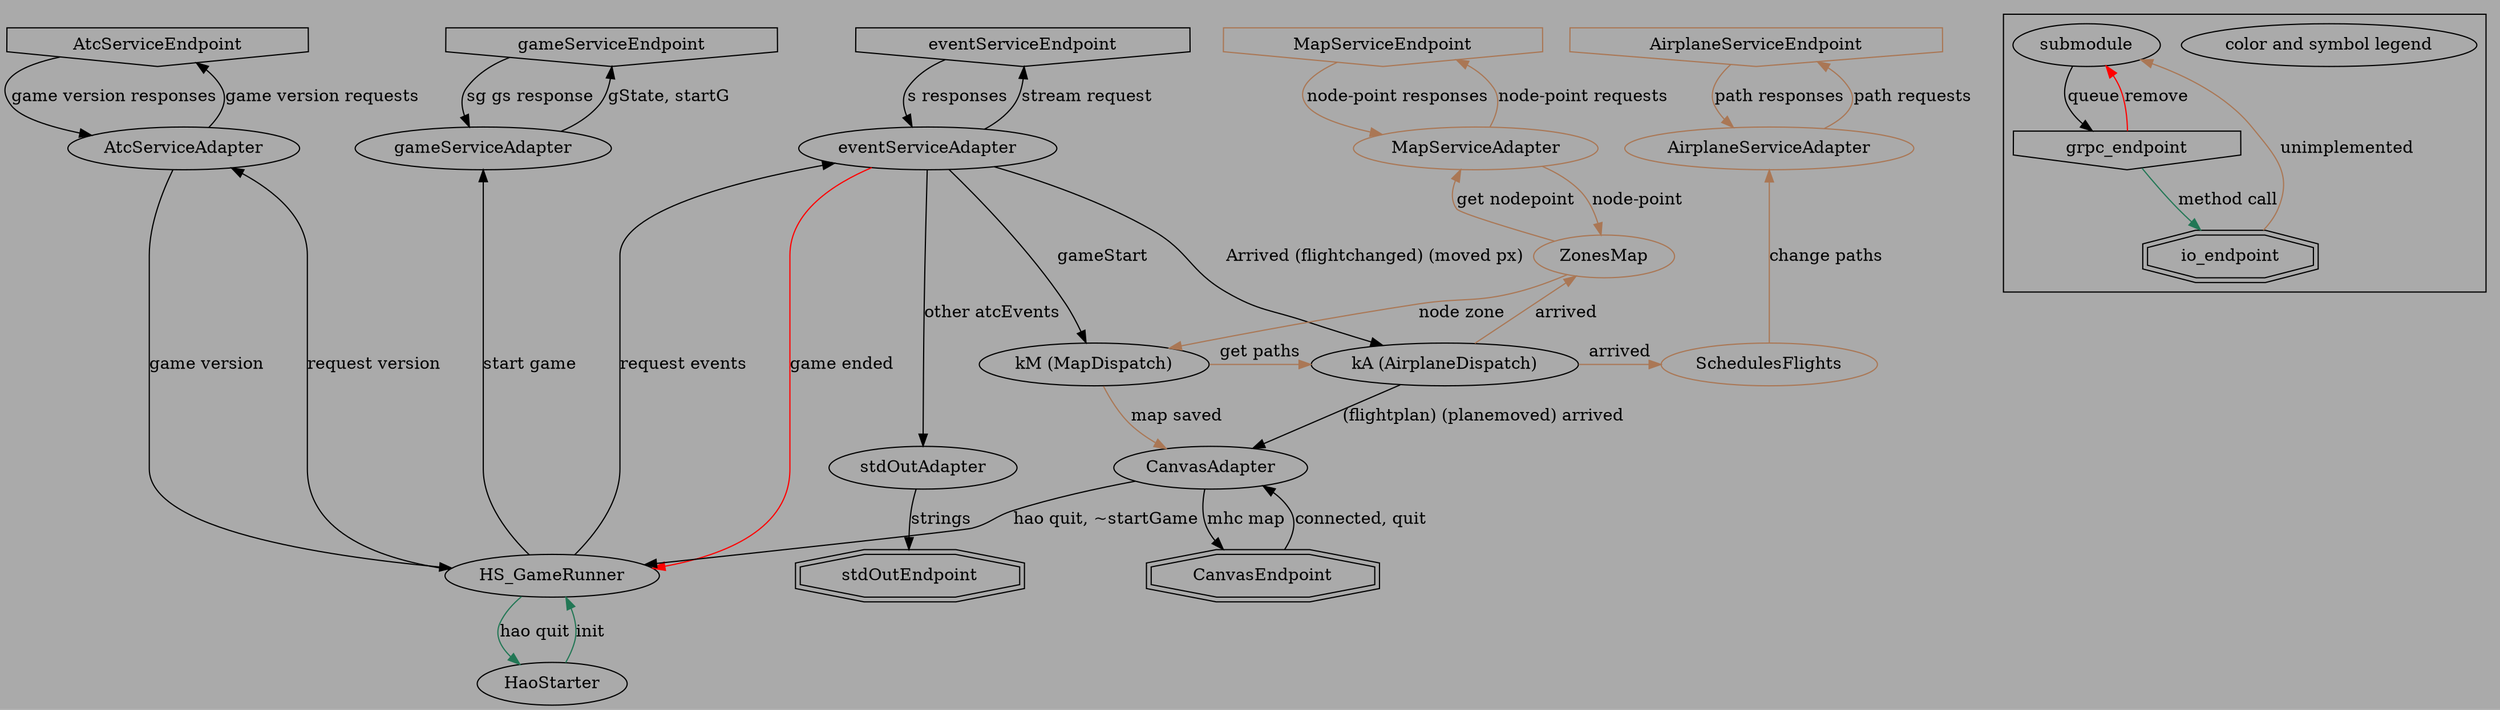 
digraph haokkoz_data_flow
{

/*
*/
	bgcolor = "#AAAAAA"

	{
		rank = same;
		AtcServiceEndpoint [ shape = invhouse ]; # for game version
		AirplaneServiceEndpoint [ shape = invhouse color = "#AA7755" ]; # for updating flight plans
		MapServiceEndpoint [ shape = invhouse color = "#AA7755" ]; # for node to point conversion
		eventServiceEndpoint [ shape = invhouse ]; # for events
		gameServiceEndpoint [ shape = invhouse ]; # to start games
	}

	{
		rank = same;
		stdOutEndpoint [ shape = doubleoctagon ];
		CanvasEndpoint [ shape = doubleoctagon ];
	}

	{
		rank = same;
		AirplaneServiceAdapter [ color = "#AA7755" ];
		AtcServiceAdapter;
		eventServiceAdapter;
		gameServiceAdapter;
		MapServiceAdapter [ color = "#AA7755" ];
	}

	{
		rank = same;
		CanvasAdapter;
		stdOutAdapter;
	}

	{
		rank = same;
		knowsAirplanes [ label = "kA (AirplaneDispatch)" ];
		knowsMap [ label = "kM (MapDispatch)" ];
		SchedulesFlights [ color = "#AA7755" ];
	}

	HaoStarter;
	HS_GameRunner;
	ZonesMap [ color = "#AA7755" ];

	# [ label = "" ];

	AirplaneServiceAdapter -> AirplaneServiceEndpoint [ label = "path requests" color = "#AA7755" ];

	AirplaneServiceEndpoint -> AirplaneServiceAdapter [ label = "path responses" color = "#AA7755" ];

	AtcServiceAdapter -> AtcServiceEndpoint [ label = "game version requests" ];
	AtcServiceAdapter -> HS_GameRunner [ label = "game version" ];

	AtcServiceEndpoint -> AtcServiceAdapter [ label = "game version responses" ];

	CanvasEndpoint -> CanvasAdapter [ label = "connected, quit" ];

	CanvasAdapter -> CanvasEndpoint [ label = "mhc map" ];
	CanvasAdapter -> HS_GameRunner [ label = "hao quit, ~startGame" ];

	eventServiceAdapter -> eventServiceEndpoint [ label = "stream request" ];
	eventServiceAdapter -> knowsMap [ label = "gameStart" ];
	eventServiceAdapter -> stdOutAdapter [ label = "other atcEvents" ];
	eventServiceAdapter -> knowsAirplanes [ label = "Arrived (flightchanged) (moved px)" ];
	eventServiceAdapter -> HS_GameRunner [ label = "game ended" color = "red" ];

	eventServiceEndpoint -> eventServiceAdapter [ label = "s responses" ];

	HaoStarter -> HS_GameRunner [ label = "init" color = "#227755" ];

	HS_GameRunner -> AtcServiceAdapter [ label = "request version" ];
	HS_GameRunner -> gameServiceAdapter [ label = "start game" ];
	HS_GameRunner -> HaoStarter [ label = "hao quit" color = "#227755" ];
	HS_GameRunner -> eventServiceAdapter [ label = "request events" ];

	gameServiceAdapter -> gameServiceEndpoint [ label = "gState, startG" ];

	gameServiceEndpoint -> gameServiceAdapter [ label = "sg gs response" ];

	knowsAirplanes -> CanvasAdapter [ label = "(flightplan) (planemoved) arrived" ];
	knowsAirplanes -> SchedulesFlights [ label = "arrived" color = "#AA7755" ];
	knowsAirplanes -> ZonesMap [ label = "arrived" color = "#AA7755" ];

	knowsMap -> CanvasAdapter [ label = "map saved" color = "#AA7755" ];
	knowsMap -> knowsAirplanes [ label = "get paths" color = "#AA7755" ];

	MapServiceAdapter -> MapServiceEndpoint [ label = "node-point requests" color = "#AA7755" ];
	MapServiceAdapter -> ZonesMap [ label = "node-point" color = "#AA7755" ];

	MapServiceEndpoint -> MapServiceAdapter [ label = "node-point responses" color = "#AA7755" ];

	SchedulesFlights -> AirplaneServiceAdapter [ label = "change paths" color = "#AA7755" ];

	stdOutAdapter -> stdOutEndpoint [ label = "strings" ];

	ZonesMap -> MapServiceAdapter [ label = "get nodepoint" color = "#AA7755" ];
	ZonesMap -> knowsMap [ label = "node zone" color = "#AA7755" ];

	# ->  [ label = "" ];

	subgraph cluster0 {
		color_legend [ label = "color and symbol legend" ];
		submodule;
		grpc_endpoint [ shape = invhouse ];
		io_endpoint [ shape = doubleoctagon ];

		submodule -> grpc_endpoint [ label = "queue" ];

		grpc_endpoint -> io_endpoint [ label = "method call" color = "#227755" ];
		grpc_endpoint -> submodule [ label = "remove" color = "red" ];

		io_endpoint -> submodule [ label = "unimplemented" color = "#AA7755" ];
	}
}

















